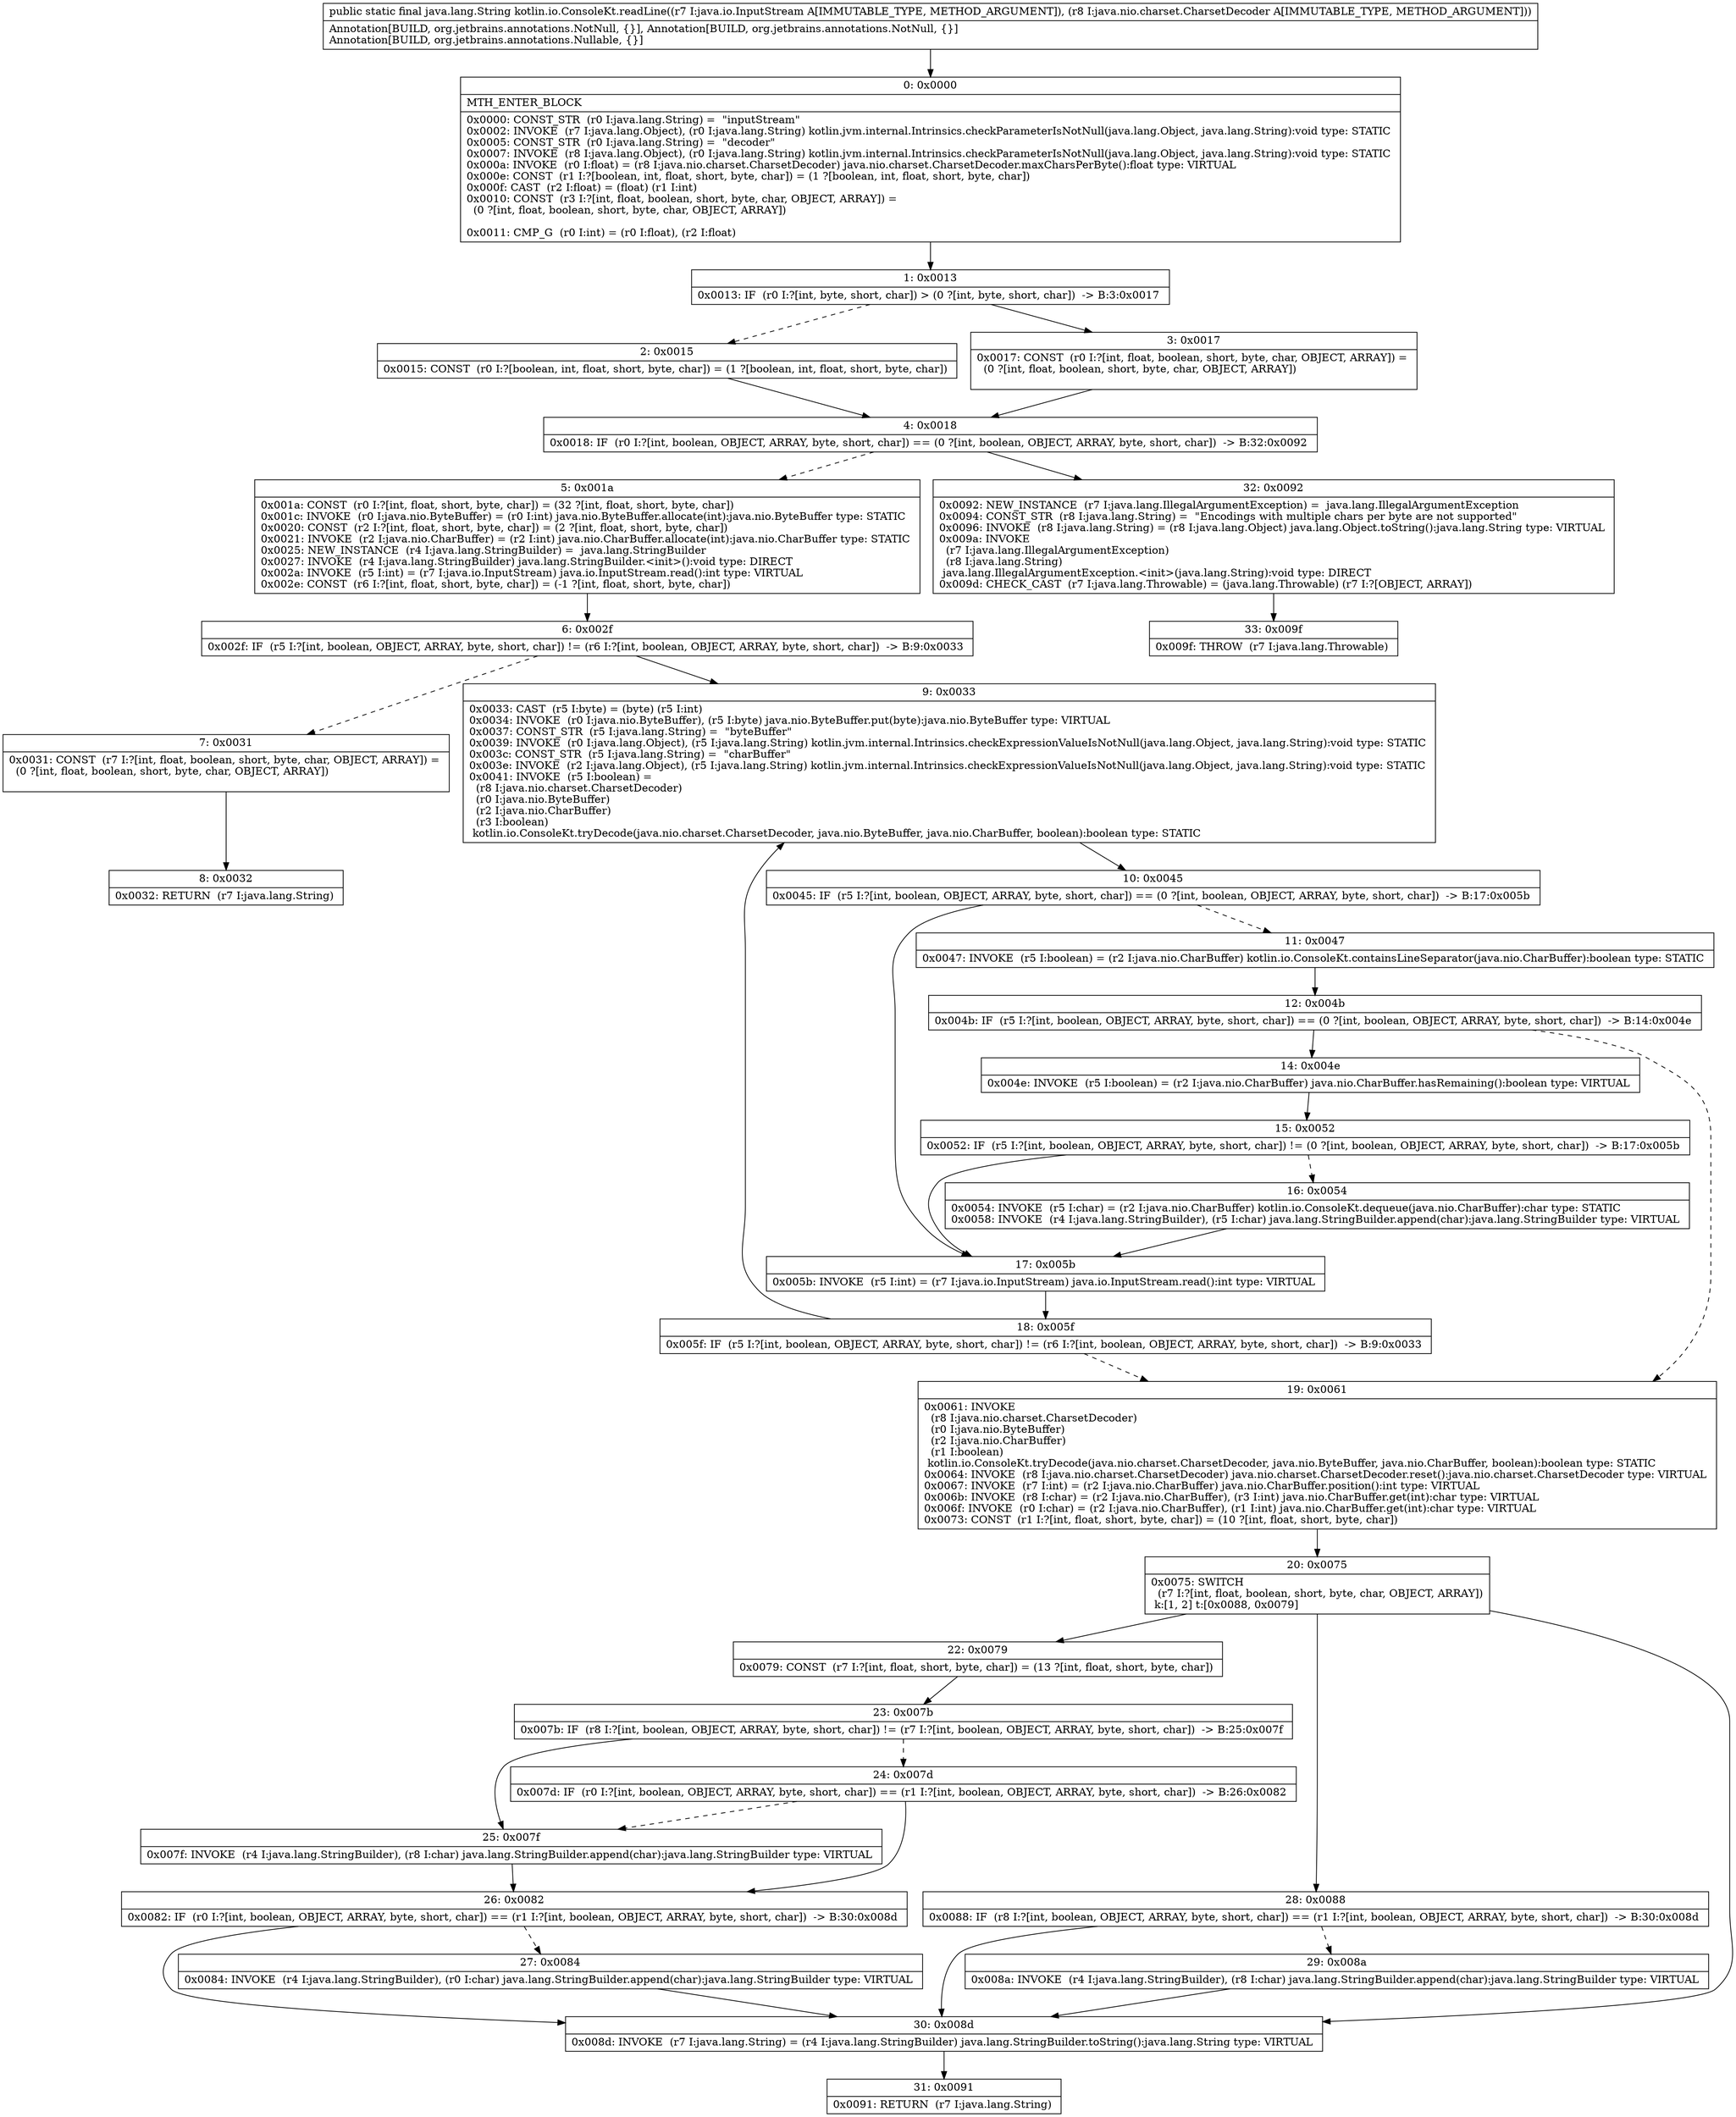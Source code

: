 digraph "CFG forkotlin.io.ConsoleKt.readLine(Ljava\/io\/InputStream;Ljava\/nio\/charset\/CharsetDecoder;)Ljava\/lang\/String;" {
Node_0 [shape=record,label="{0\:\ 0x0000|MTH_ENTER_BLOCK\l|0x0000: CONST_STR  (r0 I:java.lang.String) =  \"inputStream\" \l0x0002: INVOKE  (r7 I:java.lang.Object), (r0 I:java.lang.String) kotlin.jvm.internal.Intrinsics.checkParameterIsNotNull(java.lang.Object, java.lang.String):void type: STATIC \l0x0005: CONST_STR  (r0 I:java.lang.String) =  \"decoder\" \l0x0007: INVOKE  (r8 I:java.lang.Object), (r0 I:java.lang.String) kotlin.jvm.internal.Intrinsics.checkParameterIsNotNull(java.lang.Object, java.lang.String):void type: STATIC \l0x000a: INVOKE  (r0 I:float) = (r8 I:java.nio.charset.CharsetDecoder) java.nio.charset.CharsetDecoder.maxCharsPerByte():float type: VIRTUAL \l0x000e: CONST  (r1 I:?[boolean, int, float, short, byte, char]) = (1 ?[boolean, int, float, short, byte, char]) \l0x000f: CAST  (r2 I:float) = (float) (r1 I:int) \l0x0010: CONST  (r3 I:?[int, float, boolean, short, byte, char, OBJECT, ARRAY]) = \l  (0 ?[int, float, boolean, short, byte, char, OBJECT, ARRAY])\l \l0x0011: CMP_G  (r0 I:int) = (r0 I:float), (r2 I:float) \l}"];
Node_1 [shape=record,label="{1\:\ 0x0013|0x0013: IF  (r0 I:?[int, byte, short, char]) \> (0 ?[int, byte, short, char])  \-\> B:3:0x0017 \l}"];
Node_2 [shape=record,label="{2\:\ 0x0015|0x0015: CONST  (r0 I:?[boolean, int, float, short, byte, char]) = (1 ?[boolean, int, float, short, byte, char]) \l}"];
Node_3 [shape=record,label="{3\:\ 0x0017|0x0017: CONST  (r0 I:?[int, float, boolean, short, byte, char, OBJECT, ARRAY]) = \l  (0 ?[int, float, boolean, short, byte, char, OBJECT, ARRAY])\l \l}"];
Node_4 [shape=record,label="{4\:\ 0x0018|0x0018: IF  (r0 I:?[int, boolean, OBJECT, ARRAY, byte, short, char]) == (0 ?[int, boolean, OBJECT, ARRAY, byte, short, char])  \-\> B:32:0x0092 \l}"];
Node_5 [shape=record,label="{5\:\ 0x001a|0x001a: CONST  (r0 I:?[int, float, short, byte, char]) = (32 ?[int, float, short, byte, char]) \l0x001c: INVOKE  (r0 I:java.nio.ByteBuffer) = (r0 I:int) java.nio.ByteBuffer.allocate(int):java.nio.ByteBuffer type: STATIC \l0x0020: CONST  (r2 I:?[int, float, short, byte, char]) = (2 ?[int, float, short, byte, char]) \l0x0021: INVOKE  (r2 I:java.nio.CharBuffer) = (r2 I:int) java.nio.CharBuffer.allocate(int):java.nio.CharBuffer type: STATIC \l0x0025: NEW_INSTANCE  (r4 I:java.lang.StringBuilder) =  java.lang.StringBuilder \l0x0027: INVOKE  (r4 I:java.lang.StringBuilder) java.lang.StringBuilder.\<init\>():void type: DIRECT \l0x002a: INVOKE  (r5 I:int) = (r7 I:java.io.InputStream) java.io.InputStream.read():int type: VIRTUAL \l0x002e: CONST  (r6 I:?[int, float, short, byte, char]) = (\-1 ?[int, float, short, byte, char]) \l}"];
Node_6 [shape=record,label="{6\:\ 0x002f|0x002f: IF  (r5 I:?[int, boolean, OBJECT, ARRAY, byte, short, char]) != (r6 I:?[int, boolean, OBJECT, ARRAY, byte, short, char])  \-\> B:9:0x0033 \l}"];
Node_7 [shape=record,label="{7\:\ 0x0031|0x0031: CONST  (r7 I:?[int, float, boolean, short, byte, char, OBJECT, ARRAY]) = \l  (0 ?[int, float, boolean, short, byte, char, OBJECT, ARRAY])\l \l}"];
Node_8 [shape=record,label="{8\:\ 0x0032|0x0032: RETURN  (r7 I:java.lang.String) \l}"];
Node_9 [shape=record,label="{9\:\ 0x0033|0x0033: CAST  (r5 I:byte) = (byte) (r5 I:int) \l0x0034: INVOKE  (r0 I:java.nio.ByteBuffer), (r5 I:byte) java.nio.ByteBuffer.put(byte):java.nio.ByteBuffer type: VIRTUAL \l0x0037: CONST_STR  (r5 I:java.lang.String) =  \"byteBuffer\" \l0x0039: INVOKE  (r0 I:java.lang.Object), (r5 I:java.lang.String) kotlin.jvm.internal.Intrinsics.checkExpressionValueIsNotNull(java.lang.Object, java.lang.String):void type: STATIC \l0x003c: CONST_STR  (r5 I:java.lang.String) =  \"charBuffer\" \l0x003e: INVOKE  (r2 I:java.lang.Object), (r5 I:java.lang.String) kotlin.jvm.internal.Intrinsics.checkExpressionValueIsNotNull(java.lang.Object, java.lang.String):void type: STATIC \l0x0041: INVOKE  (r5 I:boolean) = \l  (r8 I:java.nio.charset.CharsetDecoder)\l  (r0 I:java.nio.ByteBuffer)\l  (r2 I:java.nio.CharBuffer)\l  (r3 I:boolean)\l kotlin.io.ConsoleKt.tryDecode(java.nio.charset.CharsetDecoder, java.nio.ByteBuffer, java.nio.CharBuffer, boolean):boolean type: STATIC \l}"];
Node_10 [shape=record,label="{10\:\ 0x0045|0x0045: IF  (r5 I:?[int, boolean, OBJECT, ARRAY, byte, short, char]) == (0 ?[int, boolean, OBJECT, ARRAY, byte, short, char])  \-\> B:17:0x005b \l}"];
Node_11 [shape=record,label="{11\:\ 0x0047|0x0047: INVOKE  (r5 I:boolean) = (r2 I:java.nio.CharBuffer) kotlin.io.ConsoleKt.containsLineSeparator(java.nio.CharBuffer):boolean type: STATIC \l}"];
Node_12 [shape=record,label="{12\:\ 0x004b|0x004b: IF  (r5 I:?[int, boolean, OBJECT, ARRAY, byte, short, char]) == (0 ?[int, boolean, OBJECT, ARRAY, byte, short, char])  \-\> B:14:0x004e \l}"];
Node_14 [shape=record,label="{14\:\ 0x004e|0x004e: INVOKE  (r5 I:boolean) = (r2 I:java.nio.CharBuffer) java.nio.CharBuffer.hasRemaining():boolean type: VIRTUAL \l}"];
Node_15 [shape=record,label="{15\:\ 0x0052|0x0052: IF  (r5 I:?[int, boolean, OBJECT, ARRAY, byte, short, char]) != (0 ?[int, boolean, OBJECT, ARRAY, byte, short, char])  \-\> B:17:0x005b \l}"];
Node_16 [shape=record,label="{16\:\ 0x0054|0x0054: INVOKE  (r5 I:char) = (r2 I:java.nio.CharBuffer) kotlin.io.ConsoleKt.dequeue(java.nio.CharBuffer):char type: STATIC \l0x0058: INVOKE  (r4 I:java.lang.StringBuilder), (r5 I:char) java.lang.StringBuilder.append(char):java.lang.StringBuilder type: VIRTUAL \l}"];
Node_17 [shape=record,label="{17\:\ 0x005b|0x005b: INVOKE  (r5 I:int) = (r7 I:java.io.InputStream) java.io.InputStream.read():int type: VIRTUAL \l}"];
Node_18 [shape=record,label="{18\:\ 0x005f|0x005f: IF  (r5 I:?[int, boolean, OBJECT, ARRAY, byte, short, char]) != (r6 I:?[int, boolean, OBJECT, ARRAY, byte, short, char])  \-\> B:9:0x0033 \l}"];
Node_19 [shape=record,label="{19\:\ 0x0061|0x0061: INVOKE  \l  (r8 I:java.nio.charset.CharsetDecoder)\l  (r0 I:java.nio.ByteBuffer)\l  (r2 I:java.nio.CharBuffer)\l  (r1 I:boolean)\l kotlin.io.ConsoleKt.tryDecode(java.nio.charset.CharsetDecoder, java.nio.ByteBuffer, java.nio.CharBuffer, boolean):boolean type: STATIC \l0x0064: INVOKE  (r8 I:java.nio.charset.CharsetDecoder) java.nio.charset.CharsetDecoder.reset():java.nio.charset.CharsetDecoder type: VIRTUAL \l0x0067: INVOKE  (r7 I:int) = (r2 I:java.nio.CharBuffer) java.nio.CharBuffer.position():int type: VIRTUAL \l0x006b: INVOKE  (r8 I:char) = (r2 I:java.nio.CharBuffer), (r3 I:int) java.nio.CharBuffer.get(int):char type: VIRTUAL \l0x006f: INVOKE  (r0 I:char) = (r2 I:java.nio.CharBuffer), (r1 I:int) java.nio.CharBuffer.get(int):char type: VIRTUAL \l0x0073: CONST  (r1 I:?[int, float, short, byte, char]) = (10 ?[int, float, short, byte, char]) \l}"];
Node_20 [shape=record,label="{20\:\ 0x0075|0x0075: SWITCH  \l  (r7 I:?[int, float, boolean, short, byte, char, OBJECT, ARRAY])\l k:[1, 2] t:[0x0088, 0x0079] \l}"];
Node_22 [shape=record,label="{22\:\ 0x0079|0x0079: CONST  (r7 I:?[int, float, short, byte, char]) = (13 ?[int, float, short, byte, char]) \l}"];
Node_23 [shape=record,label="{23\:\ 0x007b|0x007b: IF  (r8 I:?[int, boolean, OBJECT, ARRAY, byte, short, char]) != (r7 I:?[int, boolean, OBJECT, ARRAY, byte, short, char])  \-\> B:25:0x007f \l}"];
Node_24 [shape=record,label="{24\:\ 0x007d|0x007d: IF  (r0 I:?[int, boolean, OBJECT, ARRAY, byte, short, char]) == (r1 I:?[int, boolean, OBJECT, ARRAY, byte, short, char])  \-\> B:26:0x0082 \l}"];
Node_25 [shape=record,label="{25\:\ 0x007f|0x007f: INVOKE  (r4 I:java.lang.StringBuilder), (r8 I:char) java.lang.StringBuilder.append(char):java.lang.StringBuilder type: VIRTUAL \l}"];
Node_26 [shape=record,label="{26\:\ 0x0082|0x0082: IF  (r0 I:?[int, boolean, OBJECT, ARRAY, byte, short, char]) == (r1 I:?[int, boolean, OBJECT, ARRAY, byte, short, char])  \-\> B:30:0x008d \l}"];
Node_27 [shape=record,label="{27\:\ 0x0084|0x0084: INVOKE  (r4 I:java.lang.StringBuilder), (r0 I:char) java.lang.StringBuilder.append(char):java.lang.StringBuilder type: VIRTUAL \l}"];
Node_28 [shape=record,label="{28\:\ 0x0088|0x0088: IF  (r8 I:?[int, boolean, OBJECT, ARRAY, byte, short, char]) == (r1 I:?[int, boolean, OBJECT, ARRAY, byte, short, char])  \-\> B:30:0x008d \l}"];
Node_29 [shape=record,label="{29\:\ 0x008a|0x008a: INVOKE  (r4 I:java.lang.StringBuilder), (r8 I:char) java.lang.StringBuilder.append(char):java.lang.StringBuilder type: VIRTUAL \l}"];
Node_30 [shape=record,label="{30\:\ 0x008d|0x008d: INVOKE  (r7 I:java.lang.String) = (r4 I:java.lang.StringBuilder) java.lang.StringBuilder.toString():java.lang.String type: VIRTUAL \l}"];
Node_31 [shape=record,label="{31\:\ 0x0091|0x0091: RETURN  (r7 I:java.lang.String) \l}"];
Node_32 [shape=record,label="{32\:\ 0x0092|0x0092: NEW_INSTANCE  (r7 I:java.lang.IllegalArgumentException) =  java.lang.IllegalArgumentException \l0x0094: CONST_STR  (r8 I:java.lang.String) =  \"Encodings with multiple chars per byte are not supported\" \l0x0096: INVOKE  (r8 I:java.lang.String) = (r8 I:java.lang.Object) java.lang.Object.toString():java.lang.String type: VIRTUAL \l0x009a: INVOKE  \l  (r7 I:java.lang.IllegalArgumentException)\l  (r8 I:java.lang.String)\l java.lang.IllegalArgumentException.\<init\>(java.lang.String):void type: DIRECT \l0x009d: CHECK_CAST  (r7 I:java.lang.Throwable) = (java.lang.Throwable) (r7 I:?[OBJECT, ARRAY]) \l}"];
Node_33 [shape=record,label="{33\:\ 0x009f|0x009f: THROW  (r7 I:java.lang.Throwable) \l}"];
MethodNode[shape=record,label="{public static final java.lang.String kotlin.io.ConsoleKt.readLine((r7 I:java.io.InputStream A[IMMUTABLE_TYPE, METHOD_ARGUMENT]), (r8 I:java.nio.charset.CharsetDecoder A[IMMUTABLE_TYPE, METHOD_ARGUMENT]))  | Annotation[BUILD, org.jetbrains.annotations.NotNull, \{\}], Annotation[BUILD, org.jetbrains.annotations.NotNull, \{\}]\lAnnotation[BUILD, org.jetbrains.annotations.Nullable, \{\}]\l}"];
MethodNode -> Node_0;
Node_0 -> Node_1;
Node_1 -> Node_2[style=dashed];
Node_1 -> Node_3;
Node_2 -> Node_4;
Node_3 -> Node_4;
Node_4 -> Node_5[style=dashed];
Node_4 -> Node_32;
Node_5 -> Node_6;
Node_6 -> Node_7[style=dashed];
Node_6 -> Node_9;
Node_7 -> Node_8;
Node_9 -> Node_10;
Node_10 -> Node_11[style=dashed];
Node_10 -> Node_17;
Node_11 -> Node_12;
Node_12 -> Node_14;
Node_12 -> Node_19[style=dashed];
Node_14 -> Node_15;
Node_15 -> Node_16[style=dashed];
Node_15 -> Node_17;
Node_16 -> Node_17;
Node_17 -> Node_18;
Node_18 -> Node_9;
Node_18 -> Node_19[style=dashed];
Node_19 -> Node_20;
Node_20 -> Node_22;
Node_20 -> Node_28;
Node_20 -> Node_30;
Node_22 -> Node_23;
Node_23 -> Node_24[style=dashed];
Node_23 -> Node_25;
Node_24 -> Node_25[style=dashed];
Node_24 -> Node_26;
Node_25 -> Node_26;
Node_26 -> Node_27[style=dashed];
Node_26 -> Node_30;
Node_27 -> Node_30;
Node_28 -> Node_29[style=dashed];
Node_28 -> Node_30;
Node_29 -> Node_30;
Node_30 -> Node_31;
Node_32 -> Node_33;
}

